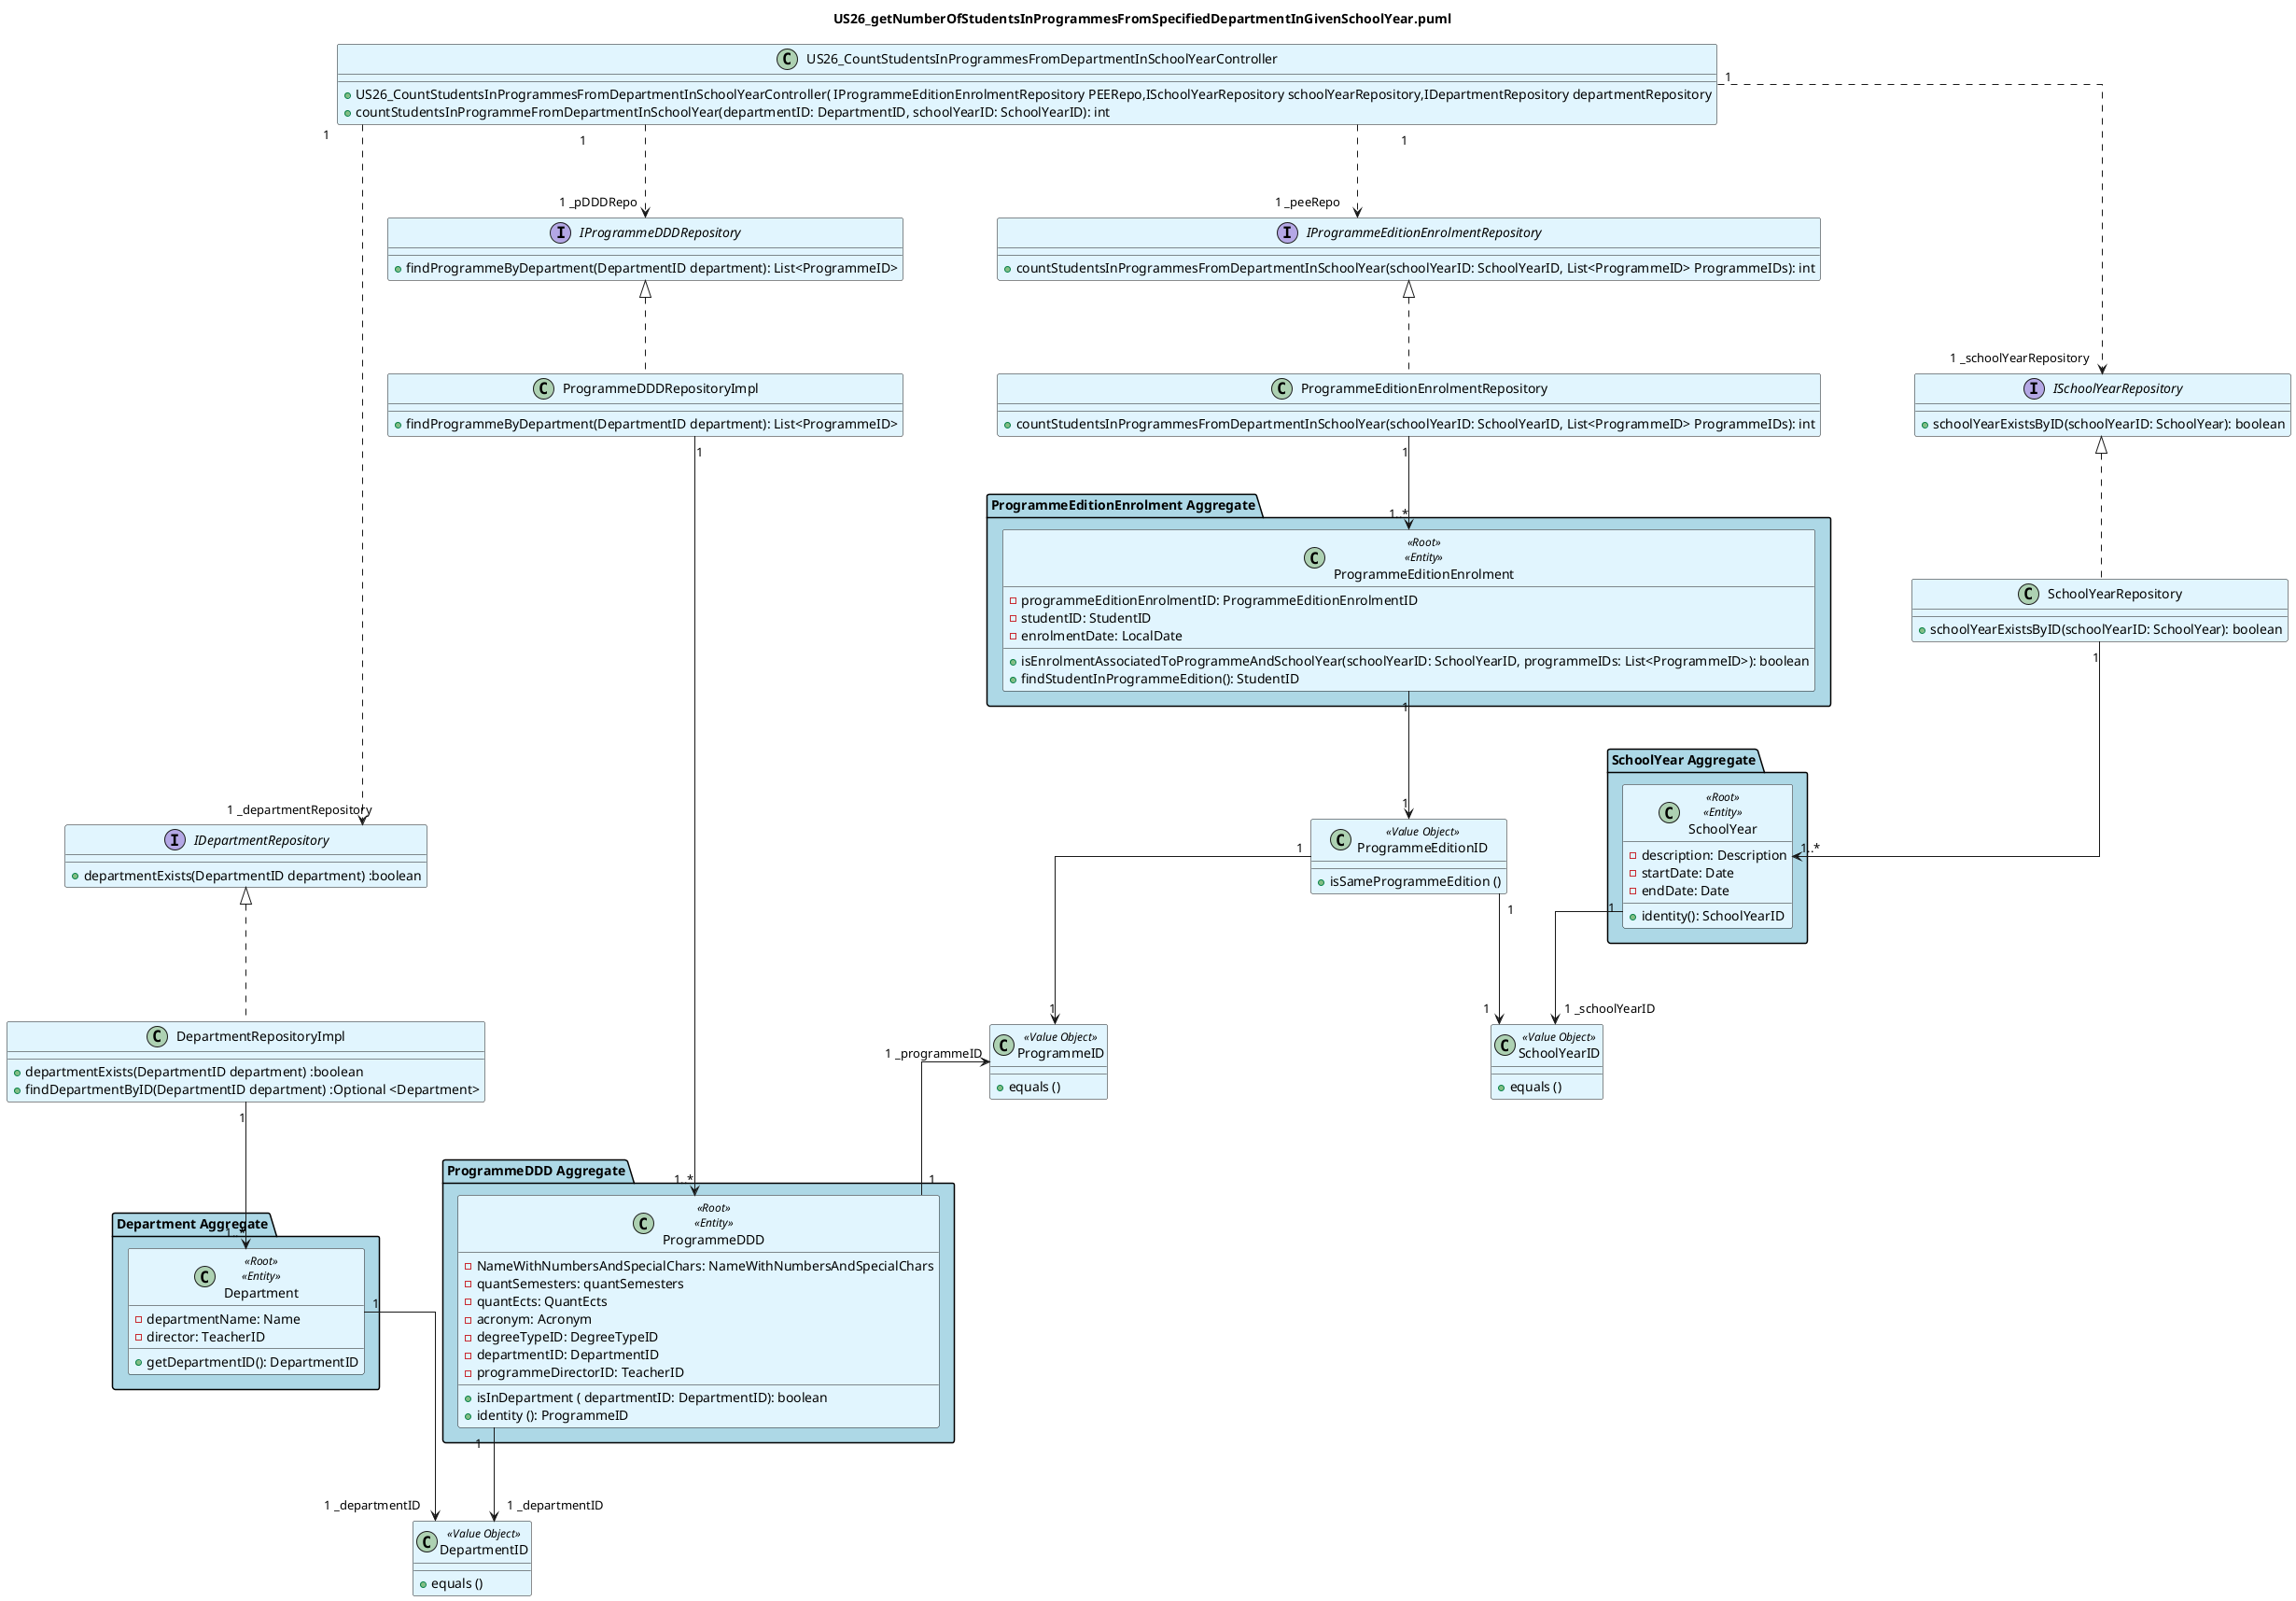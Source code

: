 @startuml

title US26_getNumberOfStudentsInProgrammesFromSpecifiedDepartmentInGivenSchoolYear.puml
top to bottom direction
skinparam ranksep 100
skinparam nodesep 100
skinparam classBackgroundColor #E1F5FE
skinparam linetype ortho

class US26_CountStudentsInProgrammesFromDepartmentInSchoolYearController {
    +US26_CountStudentsInProgrammesFromDepartmentInSchoolYearController( IProgrammeEditionEnrolmentRepository PEERepo,ISchoolYearRepository schoolYearRepository,IDepartmentRepository departmentRepository
    +countStudentsInProgrammeFromDepartmentInSchoolYear(departmentID: DepartmentID, schoolYearID: SchoolYearID): int
}

'Interfaces and Repositories'
interface IDepartmentRepository {
    +departmentExists(DepartmentID department) :boolean
}

class DepartmentRepositoryImpl {
    +departmentExists(DepartmentID department) :boolean
    +findDepartmentByID(DepartmentID department) :Optional <Department>
}

interface IProgrammeDDDRepository {
    +findProgrammeByDepartment(DepartmentID department): List<ProgrammeID>
}

class ProgrammeDDDRepositoryImpl {
     +findProgrammeByDepartment(DepartmentID department): List<ProgrammeID>
}

interface IProgrammeEditionEnrolmentRepository {
     +countStudentsInProgrammesFromDepartmentInSchoolYear(schoolYearID: SchoolYearID, List<ProgrammeID> ProgrammeIDs): int
}
class ProgrammeEditionEnrolmentRepository {
    +countStudentsInProgrammesFromDepartmentInSchoolYear(schoolYearID: SchoolYearID, List<ProgrammeID> ProgrammeIDs): int
}

interface ISchoolYearRepository {
    +schoolYearExistsByID(schoolYearID: SchoolYear): boolean
}

class SchoolYearRepository {
    +schoolYearExistsByID(schoolYearID: SchoolYear): boolean
}

'Aggregates'

package "ProgrammeDDD Aggregate" #LightBlue{
    class ProgrammeDDD <<Root>> <<Entity>> {
      -NameWithNumbersAndSpecialChars: NameWithNumbersAndSpecialChars
      -quantSemesters: quantSemesters
      -quantEcts: QuantEcts
      -acronym: Acronym
      -degreeTypeID: DegreeTypeID
      -departmentID: DepartmentID
      -programmeDirectorID: TeacherID
    +isInDepartment ( departmentID: DepartmentID): boolean
    +identity (): ProgrammeID
    }
}


package "Department Aggregate" #LightBlue {
    class Department <<Root>> <<Entity>> {
    -departmentName: Name
    -director: TeacherID
     +getDepartmentID(): DepartmentID
    }
}

class ProgrammeID <<Value Object>> {
     +equals ()
}
class DepartmentID <<Value Object>> {
     +equals ()
}
class SchoolYearID <<Value Object>> {
     +equals ()
}
class ProgrammeEditionID <<Value Object>> {
     +isSameProgrammeEdition ()
}

package "ProgrammeEditionEnrolment Aggregate" #LightBlue {
    class ProgrammeEditionEnrolment <<Root>> <<Entity>> {
     -programmeEditionEnrolmentID: ProgrammeEditionEnrolmentID
     -studentID: StudentID
     -enrolmentDate: LocalDate
      +isEnrolmentAssociatedToProgrammeAndSchoolYear(schoolYearID: SchoolYearID, programmeIDs: List<ProgrammeID>): boolean
      +findStudentInProgrammeEdition(): StudentID
    }
}


 package "SchoolYear Aggregate" #Lightblue{
     class SchoolYear <<Root>> <<Entity>>  {
        -description: Description
        -startDate: Date
        -endDate: Date
        +identity(): SchoolYearID
    }
 }

ProgrammeEditionEnrolmentRepository "1" --> "1..*" ProgrammeEditionEnrolment
ProgrammeEditionEnrolment "1" --> "1" ProgrammeEditionID
ProgrammeEditionID "1" --> "1" ProgrammeID
ProgrammeEditionID "1" --> "1" SchoolYearID
SchoolYearRepository "1" --> "1..*" SchoolYear
SchoolYear "1" --> "1 _schoolYearID" SchoolYearID
Department "1" --> "1 _departmentID" DepartmentID
DepartmentRepositoryImpl "1" --> "1..*" Department
ProgrammeDDDRepositoryImpl "1" --> "1..*" ProgrammeDDD
ProgrammeDDD "1" --> "1 _departmentID" DepartmentID
ProgrammeDDD "1" -u-> "1 _programmeID" ProgrammeID
US26_CountStudentsInProgrammesFromDepartmentInSchoolYearController "1" ..> "1 _departmentRepository" "IDepartmentRepository"
US26_CountStudentsInProgrammesFromDepartmentInSchoolYearController "1" ..> "1 _peeRepo" "IProgrammeEditionEnrolmentRepository"
US26_CountStudentsInProgrammesFromDepartmentInSchoolYearController "1" ..> "1 _pDDDRepo" "IProgrammeDDDRepository"
US26_CountStudentsInProgrammesFromDepartmentInSchoolYearController "1" ..> "1 _schoolYearRepository"  "ISchoolYearRepository"
IDepartmentRepository <|.. DepartmentRepositoryImpl
IProgrammeDDDRepository <|.. ProgrammeDDDRepositoryImpl
IProgrammeEditionEnrolmentRepository <|.. ProgrammeEditionEnrolmentRepository
ISchoolYearRepository <|.. SchoolYearRepository

@enduml
